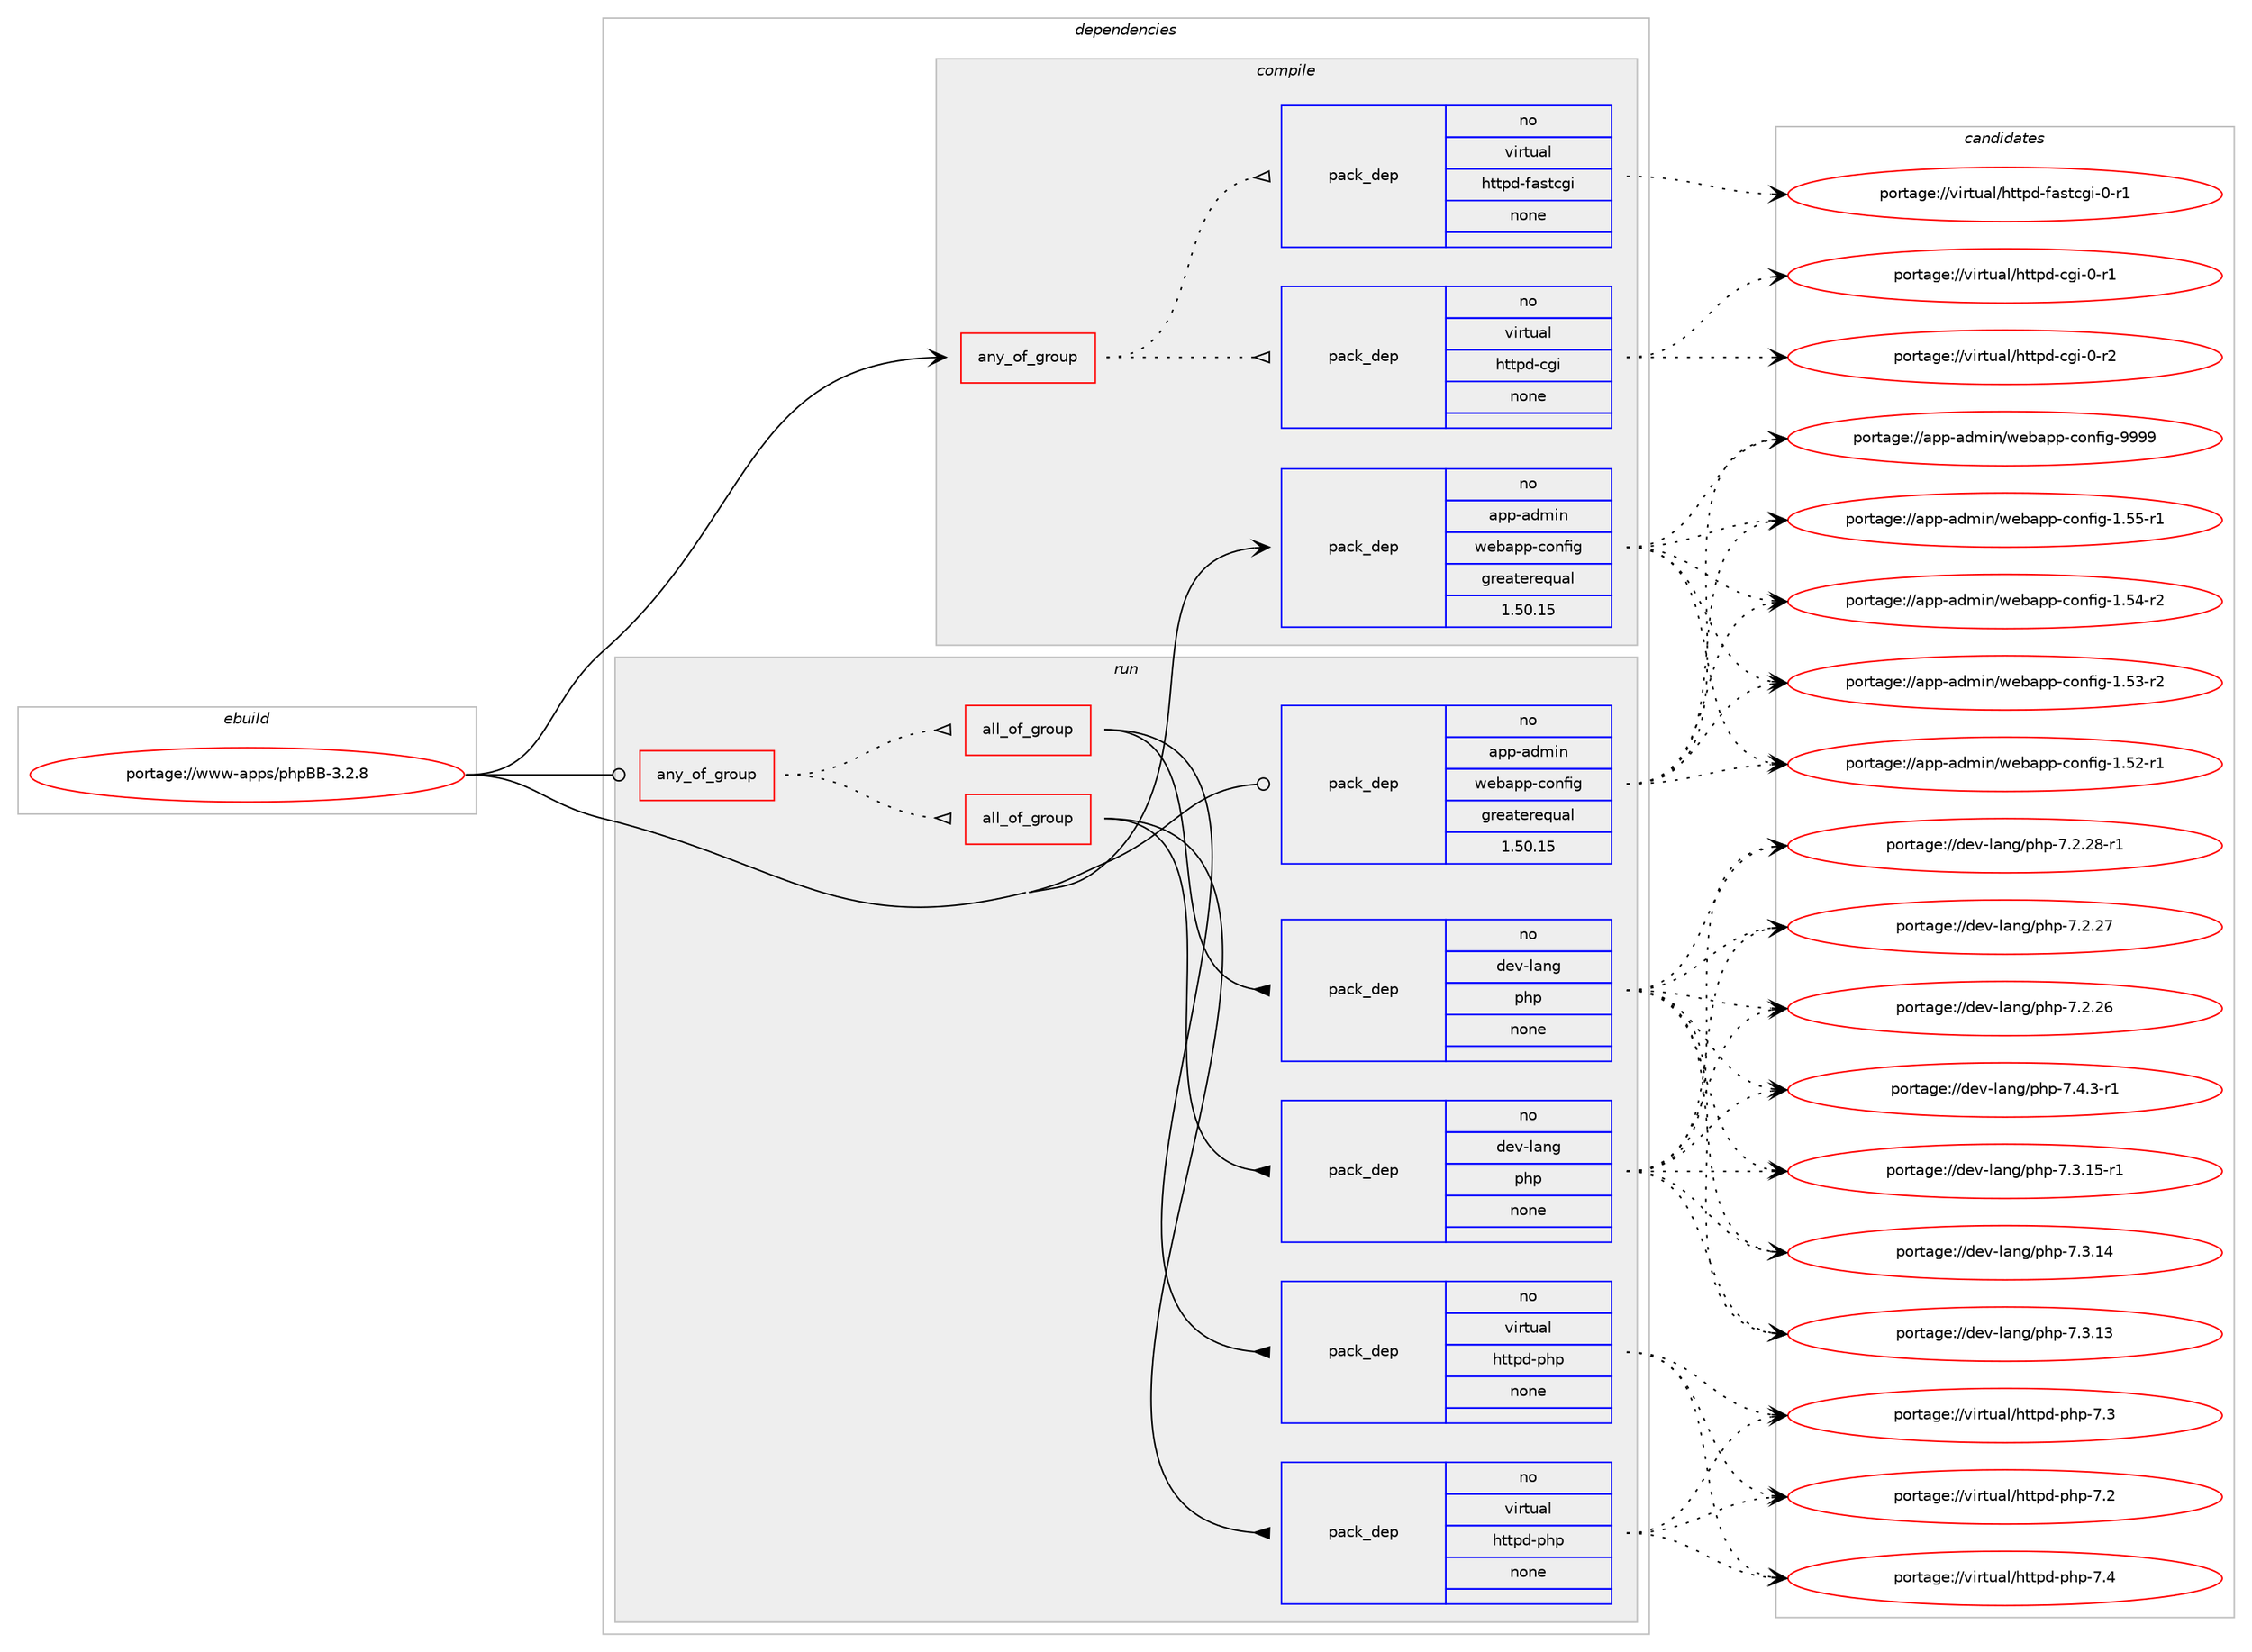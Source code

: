 digraph prolog {

# *************
# Graph options
# *************

newrank=true;
concentrate=true;
compound=true;
graph [rankdir=LR,fontname=Helvetica,fontsize=10,ranksep=1.5];#, ranksep=2.5, nodesep=0.2];
edge  [arrowhead=vee];
node  [fontname=Helvetica,fontsize=10];

# **********
# The ebuild
# **********

subgraph cluster_leftcol {
color=gray;
rank=same;
label=<<i>ebuild</i>>;
id [label="portage://www-apps/phpBB-3.2.8", color=red, width=4, href="../www-apps/phpBB-3.2.8.svg"];
}

# ****************
# The dependencies
# ****************

subgraph cluster_midcol {
color=gray;
label=<<i>dependencies</i>>;
subgraph cluster_compile {
fillcolor="#eeeeee";
style=filled;
label=<<i>compile</i>>;
subgraph any388 {
dependency21189 [label=<<TABLE BORDER="0" CELLBORDER="1" CELLSPACING="0" CELLPADDING="4"><TR><TD CELLPADDING="10">any_of_group</TD></TR></TABLE>>, shape=none, color=red];subgraph pack17437 {
dependency21190 [label=<<TABLE BORDER="0" CELLBORDER="1" CELLSPACING="0" CELLPADDING="4" WIDTH="220"><TR><TD ROWSPAN="6" CELLPADDING="30">pack_dep</TD></TR><TR><TD WIDTH="110">no</TD></TR><TR><TD>virtual</TD></TR><TR><TD>httpd-cgi</TD></TR><TR><TD>none</TD></TR><TR><TD></TD></TR></TABLE>>, shape=none, color=blue];
}
dependency21189:e -> dependency21190:w [weight=20,style="dotted",arrowhead="oinv"];
subgraph pack17438 {
dependency21191 [label=<<TABLE BORDER="0" CELLBORDER="1" CELLSPACING="0" CELLPADDING="4" WIDTH="220"><TR><TD ROWSPAN="6" CELLPADDING="30">pack_dep</TD></TR><TR><TD WIDTH="110">no</TD></TR><TR><TD>virtual</TD></TR><TR><TD>httpd-fastcgi</TD></TR><TR><TD>none</TD></TR><TR><TD></TD></TR></TABLE>>, shape=none, color=blue];
}
dependency21189:e -> dependency21191:w [weight=20,style="dotted",arrowhead="oinv"];
}
id:e -> dependency21189:w [weight=20,style="solid",arrowhead="vee"];
subgraph pack17439 {
dependency21192 [label=<<TABLE BORDER="0" CELLBORDER="1" CELLSPACING="0" CELLPADDING="4" WIDTH="220"><TR><TD ROWSPAN="6" CELLPADDING="30">pack_dep</TD></TR><TR><TD WIDTH="110">no</TD></TR><TR><TD>app-admin</TD></TR><TR><TD>webapp-config</TD></TR><TR><TD>greaterequal</TD></TR><TR><TD>1.50.15</TD></TR></TABLE>>, shape=none, color=blue];
}
id:e -> dependency21192:w [weight=20,style="solid",arrowhead="vee"];
}
subgraph cluster_compileandrun {
fillcolor="#eeeeee";
style=filled;
label=<<i>compile and run</i>>;
}
subgraph cluster_run {
fillcolor="#eeeeee";
style=filled;
label=<<i>run</i>>;
subgraph any389 {
dependency21193 [label=<<TABLE BORDER="0" CELLBORDER="1" CELLSPACING="0" CELLPADDING="4"><TR><TD CELLPADDING="10">any_of_group</TD></TR></TABLE>>, shape=none, color=red];subgraph all18 {
dependency21194 [label=<<TABLE BORDER="0" CELLBORDER="1" CELLSPACING="0" CELLPADDING="4"><TR><TD CELLPADDING="10">all_of_group</TD></TR></TABLE>>, shape=none, color=red];subgraph pack17440 {
dependency21195 [label=<<TABLE BORDER="0" CELLBORDER="1" CELLSPACING="0" CELLPADDING="4" WIDTH="220"><TR><TD ROWSPAN="6" CELLPADDING="30">pack_dep</TD></TR><TR><TD WIDTH="110">no</TD></TR><TR><TD>virtual</TD></TR><TR><TD>httpd-php</TD></TR><TR><TD>none</TD></TR><TR><TD></TD></TR></TABLE>>, shape=none, color=blue];
}
dependency21194:e -> dependency21195:w [weight=20,style="solid",arrowhead="inv"];
subgraph pack17441 {
dependency21196 [label=<<TABLE BORDER="0" CELLBORDER="1" CELLSPACING="0" CELLPADDING="4" WIDTH="220"><TR><TD ROWSPAN="6" CELLPADDING="30">pack_dep</TD></TR><TR><TD WIDTH="110">no</TD></TR><TR><TD>dev-lang</TD></TR><TR><TD>php</TD></TR><TR><TD>none</TD></TR><TR><TD></TD></TR></TABLE>>, shape=none, color=blue];
}
dependency21194:e -> dependency21196:w [weight=20,style="solid",arrowhead="inv"];
}
dependency21193:e -> dependency21194:w [weight=20,style="dotted",arrowhead="oinv"];
subgraph all19 {
dependency21197 [label=<<TABLE BORDER="0" CELLBORDER="1" CELLSPACING="0" CELLPADDING="4"><TR><TD CELLPADDING="10">all_of_group</TD></TR></TABLE>>, shape=none, color=red];subgraph pack17442 {
dependency21198 [label=<<TABLE BORDER="0" CELLBORDER="1" CELLSPACING="0" CELLPADDING="4" WIDTH="220"><TR><TD ROWSPAN="6" CELLPADDING="30">pack_dep</TD></TR><TR><TD WIDTH="110">no</TD></TR><TR><TD>virtual</TD></TR><TR><TD>httpd-php</TD></TR><TR><TD>none</TD></TR><TR><TD></TD></TR></TABLE>>, shape=none, color=blue];
}
dependency21197:e -> dependency21198:w [weight=20,style="solid",arrowhead="inv"];
subgraph pack17443 {
dependency21199 [label=<<TABLE BORDER="0" CELLBORDER="1" CELLSPACING="0" CELLPADDING="4" WIDTH="220"><TR><TD ROWSPAN="6" CELLPADDING="30">pack_dep</TD></TR><TR><TD WIDTH="110">no</TD></TR><TR><TD>dev-lang</TD></TR><TR><TD>php</TD></TR><TR><TD>none</TD></TR><TR><TD></TD></TR></TABLE>>, shape=none, color=blue];
}
dependency21197:e -> dependency21199:w [weight=20,style="solid",arrowhead="inv"];
}
dependency21193:e -> dependency21197:w [weight=20,style="dotted",arrowhead="oinv"];
}
id:e -> dependency21193:w [weight=20,style="solid",arrowhead="odot"];
subgraph pack17444 {
dependency21200 [label=<<TABLE BORDER="0" CELLBORDER="1" CELLSPACING="0" CELLPADDING="4" WIDTH="220"><TR><TD ROWSPAN="6" CELLPADDING="30">pack_dep</TD></TR><TR><TD WIDTH="110">no</TD></TR><TR><TD>app-admin</TD></TR><TR><TD>webapp-config</TD></TR><TR><TD>greaterequal</TD></TR><TR><TD>1.50.15</TD></TR></TABLE>>, shape=none, color=blue];
}
id:e -> dependency21200:w [weight=20,style="solid",arrowhead="odot"];
}
}

# **************
# The candidates
# **************

subgraph cluster_choices {
rank=same;
color=gray;
label=<<i>candidates</i>>;

subgraph choice17437 {
color=black;
nodesep=1;
choice1181051141161179710847104116116112100459910310545484511450 [label="portage://virtual/httpd-cgi-0-r2", color=red, width=4,href="../virtual/httpd-cgi-0-r2.svg"];
choice1181051141161179710847104116116112100459910310545484511449 [label="portage://virtual/httpd-cgi-0-r1", color=red, width=4,href="../virtual/httpd-cgi-0-r1.svg"];
dependency21190:e -> choice1181051141161179710847104116116112100459910310545484511450:w [style=dotted,weight="100"];
dependency21190:e -> choice1181051141161179710847104116116112100459910310545484511449:w [style=dotted,weight="100"];
}
subgraph choice17438 {
color=black;
nodesep=1;
choice118105114116117971084710411611611210045102971151169910310545484511449 [label="portage://virtual/httpd-fastcgi-0-r1", color=red, width=4,href="../virtual/httpd-fastcgi-0-r1.svg"];
dependency21191:e -> choice118105114116117971084710411611611210045102971151169910310545484511449:w [style=dotted,weight="100"];
}
subgraph choice17439 {
color=black;
nodesep=1;
choice97112112459710010910511047119101989711211245991111101021051034557575757 [label="portage://app-admin/webapp-config-9999", color=red, width=4,href="../app-admin/webapp-config-9999.svg"];
choice971121124597100109105110471191019897112112459911111010210510345494653534511449 [label="portage://app-admin/webapp-config-1.55-r1", color=red, width=4,href="../app-admin/webapp-config-1.55-r1.svg"];
choice971121124597100109105110471191019897112112459911111010210510345494653524511450 [label="portage://app-admin/webapp-config-1.54-r2", color=red, width=4,href="../app-admin/webapp-config-1.54-r2.svg"];
choice971121124597100109105110471191019897112112459911111010210510345494653514511450 [label="portage://app-admin/webapp-config-1.53-r2", color=red, width=4,href="../app-admin/webapp-config-1.53-r2.svg"];
choice971121124597100109105110471191019897112112459911111010210510345494653504511449 [label="portage://app-admin/webapp-config-1.52-r1", color=red, width=4,href="../app-admin/webapp-config-1.52-r1.svg"];
dependency21192:e -> choice97112112459710010910511047119101989711211245991111101021051034557575757:w [style=dotted,weight="100"];
dependency21192:e -> choice971121124597100109105110471191019897112112459911111010210510345494653534511449:w [style=dotted,weight="100"];
dependency21192:e -> choice971121124597100109105110471191019897112112459911111010210510345494653524511450:w [style=dotted,weight="100"];
dependency21192:e -> choice971121124597100109105110471191019897112112459911111010210510345494653514511450:w [style=dotted,weight="100"];
dependency21192:e -> choice971121124597100109105110471191019897112112459911111010210510345494653504511449:w [style=dotted,weight="100"];
}
subgraph choice17440 {
color=black;
nodesep=1;
choice11810511411611797108471041161161121004511210411245554652 [label="portage://virtual/httpd-php-7.4", color=red, width=4,href="../virtual/httpd-php-7.4.svg"];
choice11810511411611797108471041161161121004511210411245554651 [label="portage://virtual/httpd-php-7.3", color=red, width=4,href="../virtual/httpd-php-7.3.svg"];
choice11810511411611797108471041161161121004511210411245554650 [label="portage://virtual/httpd-php-7.2", color=red, width=4,href="../virtual/httpd-php-7.2.svg"];
dependency21195:e -> choice11810511411611797108471041161161121004511210411245554652:w [style=dotted,weight="100"];
dependency21195:e -> choice11810511411611797108471041161161121004511210411245554651:w [style=dotted,weight="100"];
dependency21195:e -> choice11810511411611797108471041161161121004511210411245554650:w [style=dotted,weight="100"];
}
subgraph choice17441 {
color=black;
nodesep=1;
choice1001011184510897110103471121041124555465246514511449 [label="portage://dev-lang/php-7.4.3-r1", color=red, width=4,href="../dev-lang/php-7.4.3-r1.svg"];
choice100101118451089711010347112104112455546514649534511449 [label="portage://dev-lang/php-7.3.15-r1", color=red, width=4,href="../dev-lang/php-7.3.15-r1.svg"];
choice10010111845108971101034711210411245554651464952 [label="portage://dev-lang/php-7.3.14", color=red, width=4,href="../dev-lang/php-7.3.14.svg"];
choice10010111845108971101034711210411245554651464951 [label="portage://dev-lang/php-7.3.13", color=red, width=4,href="../dev-lang/php-7.3.13.svg"];
choice100101118451089711010347112104112455546504650564511449 [label="portage://dev-lang/php-7.2.28-r1", color=red, width=4,href="../dev-lang/php-7.2.28-r1.svg"];
choice10010111845108971101034711210411245554650465055 [label="portage://dev-lang/php-7.2.27", color=red, width=4,href="../dev-lang/php-7.2.27.svg"];
choice10010111845108971101034711210411245554650465054 [label="portage://dev-lang/php-7.2.26", color=red, width=4,href="../dev-lang/php-7.2.26.svg"];
dependency21196:e -> choice1001011184510897110103471121041124555465246514511449:w [style=dotted,weight="100"];
dependency21196:e -> choice100101118451089711010347112104112455546514649534511449:w [style=dotted,weight="100"];
dependency21196:e -> choice10010111845108971101034711210411245554651464952:w [style=dotted,weight="100"];
dependency21196:e -> choice10010111845108971101034711210411245554651464951:w [style=dotted,weight="100"];
dependency21196:e -> choice100101118451089711010347112104112455546504650564511449:w [style=dotted,weight="100"];
dependency21196:e -> choice10010111845108971101034711210411245554650465055:w [style=dotted,weight="100"];
dependency21196:e -> choice10010111845108971101034711210411245554650465054:w [style=dotted,weight="100"];
}
subgraph choice17442 {
color=black;
nodesep=1;
choice11810511411611797108471041161161121004511210411245554652 [label="portage://virtual/httpd-php-7.4", color=red, width=4,href="../virtual/httpd-php-7.4.svg"];
choice11810511411611797108471041161161121004511210411245554651 [label="portage://virtual/httpd-php-7.3", color=red, width=4,href="../virtual/httpd-php-7.3.svg"];
choice11810511411611797108471041161161121004511210411245554650 [label="portage://virtual/httpd-php-7.2", color=red, width=4,href="../virtual/httpd-php-7.2.svg"];
dependency21198:e -> choice11810511411611797108471041161161121004511210411245554652:w [style=dotted,weight="100"];
dependency21198:e -> choice11810511411611797108471041161161121004511210411245554651:w [style=dotted,weight="100"];
dependency21198:e -> choice11810511411611797108471041161161121004511210411245554650:w [style=dotted,weight="100"];
}
subgraph choice17443 {
color=black;
nodesep=1;
choice1001011184510897110103471121041124555465246514511449 [label="portage://dev-lang/php-7.4.3-r1", color=red, width=4,href="../dev-lang/php-7.4.3-r1.svg"];
choice100101118451089711010347112104112455546514649534511449 [label="portage://dev-lang/php-7.3.15-r1", color=red, width=4,href="../dev-lang/php-7.3.15-r1.svg"];
choice10010111845108971101034711210411245554651464952 [label="portage://dev-lang/php-7.3.14", color=red, width=4,href="../dev-lang/php-7.3.14.svg"];
choice10010111845108971101034711210411245554651464951 [label="portage://dev-lang/php-7.3.13", color=red, width=4,href="../dev-lang/php-7.3.13.svg"];
choice100101118451089711010347112104112455546504650564511449 [label="portage://dev-lang/php-7.2.28-r1", color=red, width=4,href="../dev-lang/php-7.2.28-r1.svg"];
choice10010111845108971101034711210411245554650465055 [label="portage://dev-lang/php-7.2.27", color=red, width=4,href="../dev-lang/php-7.2.27.svg"];
choice10010111845108971101034711210411245554650465054 [label="portage://dev-lang/php-7.2.26", color=red, width=4,href="../dev-lang/php-7.2.26.svg"];
dependency21199:e -> choice1001011184510897110103471121041124555465246514511449:w [style=dotted,weight="100"];
dependency21199:e -> choice100101118451089711010347112104112455546514649534511449:w [style=dotted,weight="100"];
dependency21199:e -> choice10010111845108971101034711210411245554651464952:w [style=dotted,weight="100"];
dependency21199:e -> choice10010111845108971101034711210411245554651464951:w [style=dotted,weight="100"];
dependency21199:e -> choice100101118451089711010347112104112455546504650564511449:w [style=dotted,weight="100"];
dependency21199:e -> choice10010111845108971101034711210411245554650465055:w [style=dotted,weight="100"];
dependency21199:e -> choice10010111845108971101034711210411245554650465054:w [style=dotted,weight="100"];
}
subgraph choice17444 {
color=black;
nodesep=1;
choice97112112459710010910511047119101989711211245991111101021051034557575757 [label="portage://app-admin/webapp-config-9999", color=red, width=4,href="../app-admin/webapp-config-9999.svg"];
choice971121124597100109105110471191019897112112459911111010210510345494653534511449 [label="portage://app-admin/webapp-config-1.55-r1", color=red, width=4,href="../app-admin/webapp-config-1.55-r1.svg"];
choice971121124597100109105110471191019897112112459911111010210510345494653524511450 [label="portage://app-admin/webapp-config-1.54-r2", color=red, width=4,href="../app-admin/webapp-config-1.54-r2.svg"];
choice971121124597100109105110471191019897112112459911111010210510345494653514511450 [label="portage://app-admin/webapp-config-1.53-r2", color=red, width=4,href="../app-admin/webapp-config-1.53-r2.svg"];
choice971121124597100109105110471191019897112112459911111010210510345494653504511449 [label="portage://app-admin/webapp-config-1.52-r1", color=red, width=4,href="../app-admin/webapp-config-1.52-r1.svg"];
dependency21200:e -> choice97112112459710010910511047119101989711211245991111101021051034557575757:w [style=dotted,weight="100"];
dependency21200:e -> choice971121124597100109105110471191019897112112459911111010210510345494653534511449:w [style=dotted,weight="100"];
dependency21200:e -> choice971121124597100109105110471191019897112112459911111010210510345494653524511450:w [style=dotted,weight="100"];
dependency21200:e -> choice971121124597100109105110471191019897112112459911111010210510345494653514511450:w [style=dotted,weight="100"];
dependency21200:e -> choice971121124597100109105110471191019897112112459911111010210510345494653504511449:w [style=dotted,weight="100"];
}
}

}
